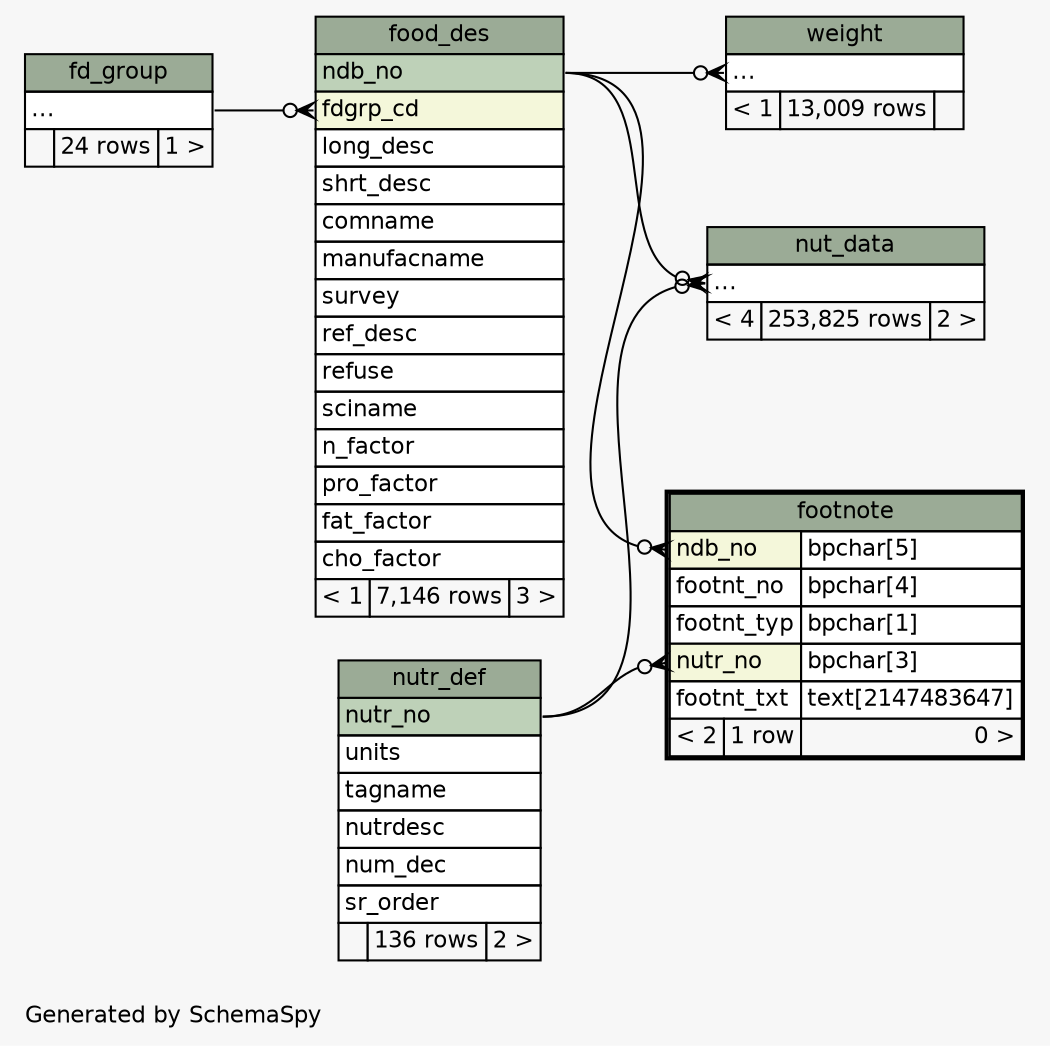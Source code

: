 // dot 2.40.1 on Linux 5.4.0-80-generic
// SchemaSpy rev 590
digraph "twoDegreesRelationshipsDiagram" {
  graph [
    rankdir="RL"
    bgcolor="#f7f7f7"
    label="\nGenerated by SchemaSpy"
    labeljust="l"
    nodesep="0.18"
    ranksep="0.46"
    fontname="Helvetica"
    fontsize="11"
  ];
  node [
    fontname="Helvetica"
    fontsize="11"
    shape="plaintext"
  ];
  edge [
    arrowsize="0.8"
  ];
  "food_des":"fdgrp_cd":w -> "fd_group":"elipses":e [arrowhead=none dir=back arrowtail=crowodot];
  "footnote":"ndb_no":w -> "food_des":"ndb_no":e [arrowhead=none dir=back arrowtail=crowodot];
  "footnote":"nutr_no":w -> "nutr_def":"nutr_no":e [arrowhead=none dir=back arrowtail=crowodot];
  "nut_data":"elipses":w -> "food_des":"ndb_no":e [arrowhead=none dir=back arrowtail=crowodot];
  "nut_data":"elipses":w -> "nutr_def":"nutr_no":e [arrowhead=none dir=back arrowtail=crowodot];
  "weight":"elipses":w -> "food_des":"ndb_no":e [arrowhead=none dir=back arrowtail=crowodot];
  "fd_group" [
    label=<
    <TABLE BORDER="0" CELLBORDER="1" CELLSPACING="0" BGCOLOR="#ffffff">
      <TR><TD COLSPAN="3" BGCOLOR="#9bab96" ALIGN="CENTER">fd_group</TD></TR>
      <TR><TD PORT="elipses" COLSPAN="3" ALIGN="LEFT">...</TD></TR>
      <TR><TD ALIGN="LEFT" BGCOLOR="#f7f7f7">  </TD><TD ALIGN="RIGHT" BGCOLOR="#f7f7f7">24 rows</TD><TD ALIGN="RIGHT" BGCOLOR="#f7f7f7">1 &gt;</TD></TR>
    </TABLE>>
    URL="fd_group.html"
    tooltip="fd_group"
  ];
  "food_des" [
    label=<
    <TABLE BORDER="0" CELLBORDER="1" CELLSPACING="0" BGCOLOR="#ffffff">
      <TR><TD COLSPAN="3" BGCOLOR="#9bab96" ALIGN="CENTER">food_des</TD></TR>
      <TR><TD PORT="ndb_no" COLSPAN="3" BGCOLOR="#bed1b8" ALIGN="LEFT">ndb_no</TD></TR>
      <TR><TD PORT="fdgrp_cd" COLSPAN="3" BGCOLOR="#f4f7da" ALIGN="LEFT">fdgrp_cd</TD></TR>
      <TR><TD PORT="long_desc" COLSPAN="3" ALIGN="LEFT">long_desc</TD></TR>
      <TR><TD PORT="shrt_desc" COLSPAN="3" ALIGN="LEFT">shrt_desc</TD></TR>
      <TR><TD PORT="comname" COLSPAN="3" ALIGN="LEFT">comname</TD></TR>
      <TR><TD PORT="manufacname" COLSPAN="3" ALIGN="LEFT">manufacname</TD></TR>
      <TR><TD PORT="survey" COLSPAN="3" ALIGN="LEFT">survey</TD></TR>
      <TR><TD PORT="ref_desc" COLSPAN="3" ALIGN="LEFT">ref_desc</TD></TR>
      <TR><TD PORT="refuse" COLSPAN="3" ALIGN="LEFT">refuse</TD></TR>
      <TR><TD PORT="sciname" COLSPAN="3" ALIGN="LEFT">sciname</TD></TR>
      <TR><TD PORT="n_factor" COLSPAN="3" ALIGN="LEFT">n_factor</TD></TR>
      <TR><TD PORT="pro_factor" COLSPAN="3" ALIGN="LEFT">pro_factor</TD></TR>
      <TR><TD PORT="fat_factor" COLSPAN="3" ALIGN="LEFT">fat_factor</TD></TR>
      <TR><TD PORT="cho_factor" COLSPAN="3" ALIGN="LEFT">cho_factor</TD></TR>
      <TR><TD ALIGN="LEFT" BGCOLOR="#f7f7f7">&lt; 1</TD><TD ALIGN="RIGHT" BGCOLOR="#f7f7f7">7,146 rows</TD><TD ALIGN="RIGHT" BGCOLOR="#f7f7f7">3 &gt;</TD></TR>
    </TABLE>>
    URL="food_des.html"
    tooltip="food_des"
  ];
  "footnote" [
    label=<
    <TABLE BORDER="2" CELLBORDER="1" CELLSPACING="0" BGCOLOR="#ffffff">
      <TR><TD COLSPAN="3" BGCOLOR="#9bab96" ALIGN="CENTER">footnote</TD></TR>
      <TR><TD PORT="ndb_no" COLSPAN="2" BGCOLOR="#f4f7da" ALIGN="LEFT">ndb_no</TD><TD PORT="ndb_no.type" ALIGN="LEFT">bpchar[5]</TD></TR>
      <TR><TD PORT="footnt_no" COLSPAN="2" ALIGN="LEFT">footnt_no</TD><TD PORT="footnt_no.type" ALIGN="LEFT">bpchar[4]</TD></TR>
      <TR><TD PORT="footnt_typ" COLSPAN="2" ALIGN="LEFT">footnt_typ</TD><TD PORT="footnt_typ.type" ALIGN="LEFT">bpchar[1]</TD></TR>
      <TR><TD PORT="nutr_no" COLSPAN="2" BGCOLOR="#f4f7da" ALIGN="LEFT">nutr_no</TD><TD PORT="nutr_no.type" ALIGN="LEFT">bpchar[3]</TD></TR>
      <TR><TD PORT="footnt_txt" COLSPAN="2" ALIGN="LEFT">footnt_txt</TD><TD PORT="footnt_txt.type" ALIGN="LEFT">text[2147483647]</TD></TR>
      <TR><TD ALIGN="LEFT" BGCOLOR="#f7f7f7">&lt; 2</TD><TD ALIGN="RIGHT" BGCOLOR="#f7f7f7">1 row</TD><TD ALIGN="RIGHT" BGCOLOR="#f7f7f7">0 &gt;</TD></TR>
    </TABLE>>
    URL="footnote.html"
    tooltip="footnote"
  ];
  "nut_data" [
    label=<
    <TABLE BORDER="0" CELLBORDER="1" CELLSPACING="0" BGCOLOR="#ffffff">
      <TR><TD COLSPAN="3" BGCOLOR="#9bab96" ALIGN="CENTER">nut_data</TD></TR>
      <TR><TD PORT="elipses" COLSPAN="3" ALIGN="LEFT">...</TD></TR>
      <TR><TD ALIGN="LEFT" BGCOLOR="#f7f7f7">&lt; 4</TD><TD ALIGN="RIGHT" BGCOLOR="#f7f7f7">253,825 rows</TD><TD ALIGN="RIGHT" BGCOLOR="#f7f7f7">2 &gt;</TD></TR>
    </TABLE>>
    URL="nut_data.html"
    tooltip="nut_data"
  ];
  "nutr_def" [
    label=<
    <TABLE BORDER="0" CELLBORDER="1" CELLSPACING="0" BGCOLOR="#ffffff">
      <TR><TD COLSPAN="3" BGCOLOR="#9bab96" ALIGN="CENTER">nutr_def</TD></TR>
      <TR><TD PORT="nutr_no" COLSPAN="3" BGCOLOR="#bed1b8" ALIGN="LEFT">nutr_no</TD></TR>
      <TR><TD PORT="units" COLSPAN="3" ALIGN="LEFT">units</TD></TR>
      <TR><TD PORT="tagname" COLSPAN="3" ALIGN="LEFT">tagname</TD></TR>
      <TR><TD PORT="nutrdesc" COLSPAN="3" ALIGN="LEFT">nutrdesc</TD></TR>
      <TR><TD PORT="num_dec" COLSPAN="3" ALIGN="LEFT">num_dec</TD></TR>
      <TR><TD PORT="sr_order" COLSPAN="3" ALIGN="LEFT">sr_order</TD></TR>
      <TR><TD ALIGN="LEFT" BGCOLOR="#f7f7f7">  </TD><TD ALIGN="RIGHT" BGCOLOR="#f7f7f7">136 rows</TD><TD ALIGN="RIGHT" BGCOLOR="#f7f7f7">2 &gt;</TD></TR>
    </TABLE>>
    URL="nutr_def.html"
    tooltip="nutr_def"
  ];
  "weight" [
    label=<
    <TABLE BORDER="0" CELLBORDER="1" CELLSPACING="0" BGCOLOR="#ffffff">
      <TR><TD COLSPAN="3" BGCOLOR="#9bab96" ALIGN="CENTER">weight</TD></TR>
      <TR><TD PORT="elipses" COLSPAN="3" ALIGN="LEFT">...</TD></TR>
      <TR><TD ALIGN="LEFT" BGCOLOR="#f7f7f7">&lt; 1</TD><TD ALIGN="RIGHT" BGCOLOR="#f7f7f7">13,009 rows</TD><TD ALIGN="RIGHT" BGCOLOR="#f7f7f7">  </TD></TR>
    </TABLE>>
    URL="weight.html"
    tooltip="weight"
  ];
}
